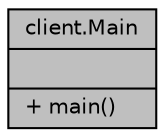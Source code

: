 digraph "client.Main"
{
  edge [fontname="Helvetica",fontsize="10",labelfontname="Helvetica",labelfontsize="10"];
  node [fontname="Helvetica",fontsize="10",shape=record];
  Node1 [label="{client.Main\n||+ main()\l}",height=0.2,width=0.4,color="black", fillcolor="grey75", style="filled" fontcolor="black"];
}
